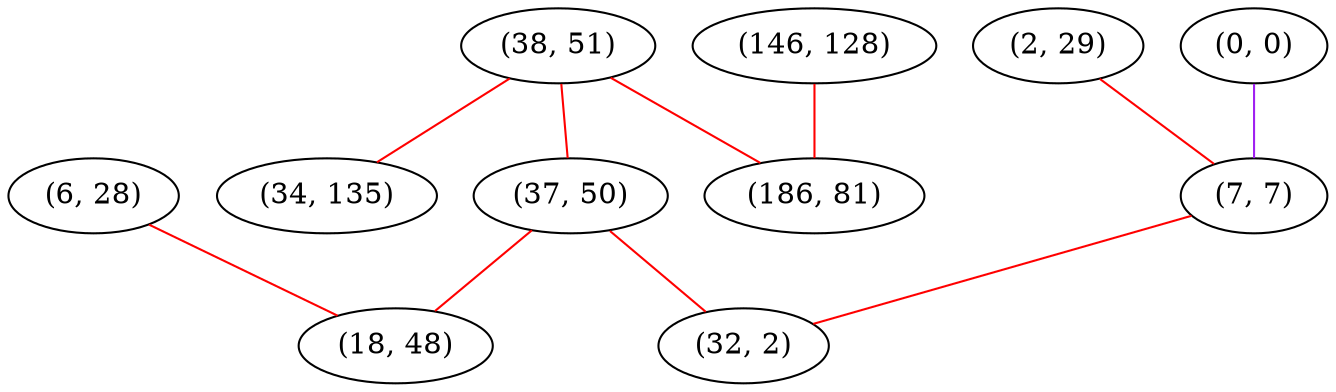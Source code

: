 graph "" {
"(38, 51)";
"(34, 135)";
"(2, 29)";
"(0, 0)";
"(146, 128)";
"(6, 28)";
"(37, 50)";
"(7, 7)";
"(18, 48)";
"(186, 81)";
"(32, 2)";
"(38, 51)" -- "(34, 135)"  [color=red, key=0, weight=1];
"(38, 51)" -- "(37, 50)"  [color=red, key=0, weight=1];
"(38, 51)" -- "(186, 81)"  [color=red, key=0, weight=1];
"(2, 29)" -- "(7, 7)"  [color=red, key=0, weight=1];
"(0, 0)" -- "(7, 7)"  [color=purple, key=0, weight=4];
"(146, 128)" -- "(186, 81)"  [color=red, key=0, weight=1];
"(6, 28)" -- "(18, 48)"  [color=red, key=0, weight=1];
"(37, 50)" -- "(18, 48)"  [color=red, key=0, weight=1];
"(37, 50)" -- "(32, 2)"  [color=red, key=0, weight=1];
"(7, 7)" -- "(32, 2)"  [color=red, key=0, weight=1];
}
